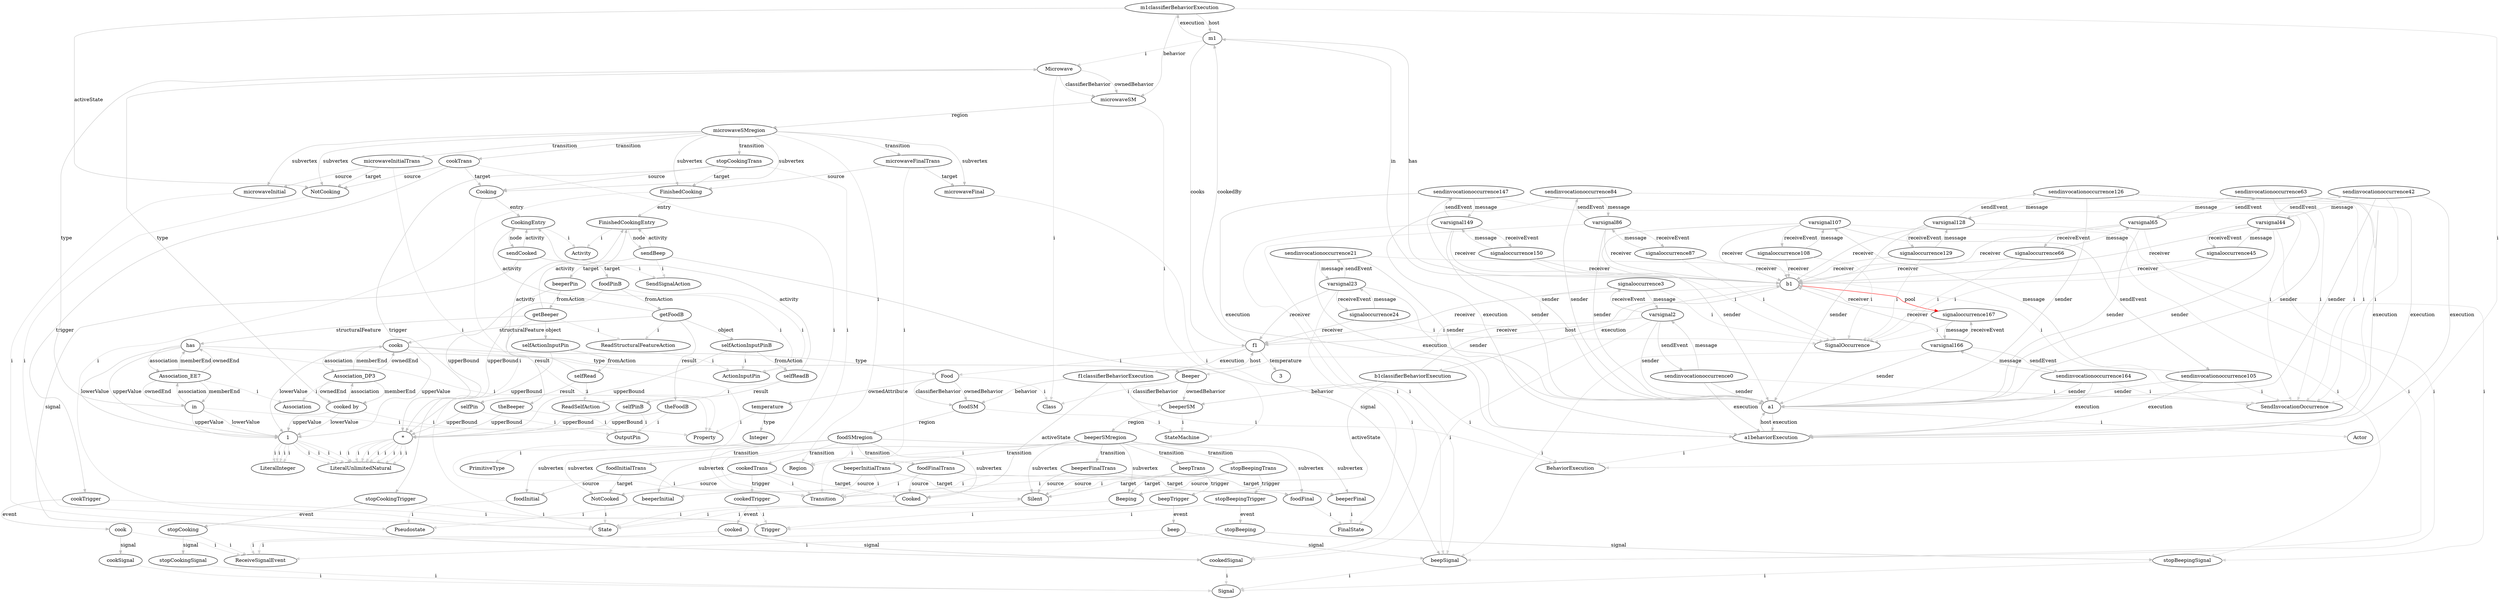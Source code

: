 digraph umlMetamodel {
	"Food" -> "Class" [label="i", color="lightgrey"]
	"Food" -> "foodSM" [label="classifierBehavior", color="grey"]
	"Food" -> "temperature" [label="ownedAttribute", color="grey"]
	"temperature" -> "Property" [label="i", color="lightgrey"]
	"temperature" -> "Integer" [label="type", color="grey"]
	"Integer" -> "PrimitiveType" [label="i", color="lightgrey"]
	"Food" -> "foodSM" [label="ownedBehavior", color="grey"]
	"foodSM" -> "StateMachine" [label="i", color="lightgrey"]
	"foodSM" -> "foodSMregion" [label="region", color="grey"]
	"foodSMregion" -> "Region" [label="i", color="lightgrey"]
	"foodSMregion" -> "foodInitial" [label="subvertex", color="grey"]
	"foodInitial" -> "Pseudostate" [label="i", color="lightgrey"]
	"foodSMregion" -> "foodFinal" [label="subvertex", color="grey"]
	"foodFinal" -> "FinalState" [label="i", color="lightgrey"]
	"foodSMregion" -> "NotCooked" [label="subvertex", color="grey"]
	"NotCooked" -> "State" [label="i", color="lightgrey"]
	"foodSMregion" -> "Cooked" [label="subvertex", color="grey"]
	"Cooked" -> "State" [label="i", color="lightgrey"]
	"foodSMregion" -> "foodInitialTrans" [label="transition", color="grey"]
	"foodInitialTrans" -> "Transition" [label="i", color="lightgrey"]
	"foodInitialTrans" -> "NotCooked" [label="target", color="grey"]
	"foodInitialTrans" -> "foodInitial" [label="source", color="grey"]
	"foodSMregion" -> "foodFinalTrans" [label="transition", color="grey"]
	"foodFinalTrans" -> "Transition" [label="i", color="lightgrey"]
	"foodFinalTrans" -> "foodFinal" [label="target", color="grey"]
	"foodFinalTrans" -> "Cooked" [label="source", color="grey"]
	"foodSMregion" -> "cookedTrans" [label="transition", color="grey"]
	"cookedTrans" -> "Transition" [label="i", color="lightgrey"]
	"cookedTrans" -> "Cooked" [label="target", color="grey"]
	"cookedTrans" -> "NotCooked" [label="source", color="grey"]
	"cookedTrans" -> "cookedTrigger" [label="trigger", color="grey"]
	"cookedTrigger" -> "Trigger" [label="i", color="lightgrey"]
	"cookedTrigger" -> "cooked" [label="event", color="grey"]
	"Microwave" -> "Class" [label="i", color="lightgrey"]
	"Microwave" -> "microwaveSM" [label="classifierBehavior", color="grey"]
	"Microwave" -> "microwaveSM" [label="ownedBehavior", color="grey"]
	"microwaveSM" -> "StateMachine" [label="i", color="lightgrey"]
	"microwaveSM" -> "microwaveSMregion" [label="region", color="grey"]
	"microwaveSMregion" -> "Region" [label="i", color="lightgrey"]
	"microwaveSMregion" -> "microwaveInitial" [label="subvertex", color="grey"]
	"microwaveInitial" -> "Pseudostate" [label="i", color="lightgrey"]
	"microwaveSMregion" -> "microwaveFinal" [label="subvertex", color="grey"]
	"microwaveFinal" -> "FinalState" [label="i", color="lightgrey"]
	"microwaveSMregion" -> "NotCooking" [label="subvertex", color="grey"]
	"NotCooking" -> "State" [label="i", color="lightgrey"]
	"microwaveSMregion" -> "Cooking" [label="subvertex", color="grey"]
	"Cooking" -> "State" [label="i", color="lightgrey"]
	"Cooking" -> "CookingEntry" [label="entry", color="grey"]
	"CookingEntry" -> "Activity" [label="i", color="lightgrey"]
	"CookingEntry" -> "sendCooked" [label="node", color="grey"]
	"sendCooked" -> "CookingEntry" [label="activity", color="grey"]
	"sendCooked" -> "SendSignalAction" [label="i", color="lightgrey"]
	"sendCooked" -> "cookedSignal" [label="signal", color="grey"]
	"sendCooked" -> "foodPinB" [label="target", color="grey"]
	"foodPinB" -> "ActionInputPin" [label="i", color="lightgrey"]
	"foodPinB" -> "*" [label="upperBound", color="grey"]
	"*" -> "LiteralUnlimitedNatural" [label="i", color="lightgrey"]
	"foodPinB" -> "getFoodB" [label="fromAction", color="grey"]
	"getFoodB" -> "CookingEntry" [label="activity", color="grey"]
	"getFoodB" -> "ReadStructuralFeatureAction" [label="i", color="lightgrey"]
	"getFoodB" -> "cooks" [label="structuralFeature", color="grey"]
	"getFoodB" -> "selfActionInputPinB" [label="object", color="grey"]
	"selfActionInputPinB" -> "ActionInputPin" [label="i", color="lightgrey"]
	"selfActionInputPinB" -> "*" [label="upperBound", color="grey"]
	"*" -> "LiteralUnlimitedNatural" [label="i", color="lightgrey"]
	"selfActionInputPinB" -> "selfReadB" [label="fromAction", color="grey"]
	"selfReadB" -> "CookingEntry" [label="activity", color="grey"]
	"selfReadB" -> "ReadSelfAction" [label="i", color="lightgrey"]
	"selfReadB" -> "selfPinB" [label="result", color="grey"]
	"selfPinB" -> "OutputPin" [label="i", color="lightgrey"]
	"selfPinB" -> "*" [label="upperBound", color="grey"]
	"*" -> "LiteralUnlimitedNatural" [label="i", color="lightgrey"]
	"getFoodB" -> "theFoodB" [label="result", color="grey"]
	"theFoodB" -> "OutputPin" [label="i", color="lightgrey"]
	"theFoodB" -> "*" [label="upperBound", color="grey"]
	"*" -> "LiteralUnlimitedNatural" [label="i", color="lightgrey"]
	"microwaveSMregion" -> "FinishedCooking" [label="subvertex", color="grey"]
	"FinishedCooking" -> "State" [label="i", color="lightgrey"]
	"FinishedCooking" -> "FinishedCookingEntry" [label="entry", color="grey"]
	"FinishedCookingEntry" -> "Activity" [label="i", color="lightgrey"]
	"FinishedCookingEntry" -> "sendBeep" [label="node", color="grey"]
	"sendBeep" -> "FinishedCookingEntry" [label="activity", color="grey"]
	"sendBeep" -> "SendSignalAction" [label="i", color="lightgrey"]
	"sendBeep" -> "beepSignal" [label="signal", color="grey"]
	"sendBeep" -> "beeperPin" [label="target", color="grey"]
	"beeperPin" -> "ActionInputPin" [label="i", color="lightgrey"]
	"beeperPin" -> "*" [label="upperBound", color="grey"]
	"*" -> "LiteralUnlimitedNatural" [label="i", color="lightgrey"]
	"beeperPin" -> "getBeeper" [label="fromAction", color="grey"]
	"getBeeper" -> "FinishedCookingEntry" [label="activity", color="grey"]
	"getBeeper" -> "ReadStructuralFeatureAction" [label="i", color="lightgrey"]
	"getBeeper" -> "has" [label="structuralFeature", color="grey"]
	"getBeeper" -> "selfActionInputPin" [label="object", color="grey"]
	"selfActionInputPin" -> "ActionInputPin" [label="i", color="lightgrey"]
	"selfActionInputPin" -> "*" [label="upperBound", color="grey"]
	"*" -> "LiteralUnlimitedNatural" [label="i", color="lightgrey"]
	"selfActionInputPin" -> "selfRead" [label="fromAction", color="grey"]
	"selfRead" -> "FinishedCookingEntry" [label="activity", color="grey"]
	"selfRead" -> "ReadSelfAction" [label="i", color="lightgrey"]
	"selfRead" -> "selfPin" [label="result", color="grey"]
	"selfPin" -> "OutputPin" [label="i", color="lightgrey"]
	"selfPin" -> "*" [label="upperBound", color="grey"]
	"*" -> "LiteralUnlimitedNatural" [label="i", color="lightgrey"]
	"getBeeper" -> "theBeeper" [label="result", color="grey"]
	"theBeeper" -> "OutputPin" [label="i", color="lightgrey"]
	"theBeeper" -> "*" [label="upperBound", color="grey"]
	"*" -> "LiteralUnlimitedNatural" [label="i", color="lightgrey"]
	"microwaveSMregion" -> "microwaveInitialTrans" [label="transition", color="grey"]
	"microwaveInitialTrans" -> "Transition" [label="i", color="lightgrey"]
	"microwaveInitialTrans" -> "NotCooking" [label="target", color="grey"]
	"microwaveInitialTrans" -> "microwaveInitial" [label="source", color="grey"]
	"microwaveSMregion" -> "microwaveFinalTrans" [label="transition", color="grey"]
	"microwaveFinalTrans" -> "Transition" [label="i", color="lightgrey"]
	"microwaveFinalTrans" -> "microwaveFinal" [label="target", color="grey"]
	"microwaveFinalTrans" -> "FinishedCooking" [label="source", color="grey"]
	"microwaveSMregion" -> "cookTrans" [label="transition", color="grey"]
	"cookTrans" -> "Transition" [label="i", color="lightgrey"]
	"cookTrans" -> "Cooking" [label="target", color="grey"]
	"cookTrans" -> "NotCooking" [label="source", color="grey"]
	"cookTrans" -> "cookTrigger" [label="trigger", color="grey"]
	"cookTrigger" -> "Trigger" [label="i", color="lightgrey"]
	"cookTrigger" -> "cook" [label="event", color="grey"]
	"microwaveSMregion" -> "stopCookingTrans" [label="transition", color="grey"]
	"stopCookingTrans" -> "Transition" [label="i", color="lightgrey"]
	"stopCookingTrans" -> "FinishedCooking" [label="target", color="grey"]
	"stopCookingTrans" -> "Cooking" [label="source", color="grey"]
	"stopCookingTrans" -> "stopCookingTrigger" [label="trigger", color="grey"]
	"stopCookingTrigger" -> "Trigger" [label="i", color="lightgrey"]
	"stopCookingTrigger" -> "stopCooking" [label="event", color="grey"]
	"Beeper" -> "Class" [label="i", color="lightgrey"]
	"Beeper" -> "beeperSM" [label="classifierBehavior", color="grey"]
	"Beeper" -> "beeperSM" [label="ownedBehavior", color="grey"]
	"beeperSM" -> "StateMachine" [label="i", color="lightgrey"]
	"beeperSM" -> "beeperSMregion" [label="region", color="grey"]
	"beeperSMregion" -> "Region" [label="i", color="lightgrey"]
	"beeperSMregion" -> "beeperInitial" [label="subvertex", color="grey"]
	"beeperInitial" -> "Pseudostate" [label="i", color="lightgrey"]
	"beeperSMregion" -> "beeperFinal" [label="subvertex", color="grey"]
	"beeperFinal" -> "FinalState" [label="i", color="lightgrey"]
	"beeperSMregion" -> "Silent" [label="subvertex", color="grey"]
	"Silent" -> "State" [label="i", color="lightgrey"]
	"beeperSMregion" -> "Beeping" [label="subvertex", color="grey"]
	"Beeping" -> "State" [label="i", color="lightgrey"]
	"beeperSMregion" -> "beeperInitialTrans" [label="transition", color="grey"]
	"beeperInitialTrans" -> "Transition" [label="i", color="lightgrey"]
	"beeperInitialTrans" -> "Silent" [label="target", color="grey"]
	"beeperInitialTrans" -> "beeperInitial" [label="source", color="grey"]
	"beeperSMregion" -> "beeperFinalTrans" [label="transition", color="grey"]
	"beeperFinalTrans" -> "Transition" [label="i", color="lightgrey"]
	"beeperFinalTrans" -> "beeperFinal" [label="target", color="grey"]
	"beeperFinalTrans" -> "Silent" [label="source", color="grey"]
	"beeperSMregion" -> "beepTrans" [label="transition", color="grey"]
	"beepTrans" -> "Transition" [label="i", color="lightgrey"]
	"beepTrans" -> "Beeping" [label="target", color="grey"]
	"beepTrans" -> "Silent" [label="source", color="grey"]
	"beepTrans" -> "beepTrigger" [label="trigger", color="grey"]
	"beepTrigger" -> "Trigger" [label="i", color="lightgrey"]
	"beepTrigger" -> "beep" [label="event", color="grey"]
	"beeperSMregion" -> "stopBeepingTrans" [label="transition", color="grey"]
	"stopBeepingTrans" -> "Transition" [label="i", color="lightgrey"]
	"stopBeepingTrans" -> "Silent" [label="target", color="grey"]
	"stopBeepingTrans" -> "Beeping" [label="source", color="grey"]
	"stopBeepingTrans" -> "stopBeepingTrigger" [label="trigger", color="grey"]
	"stopBeepingTrigger" -> "Trigger" [label="i", color="lightgrey"]
	"stopBeepingTrigger" -> "stopBeeping" [label="event", color="grey"]
	"cooked" -> "ReceiveSignalEvent" [label="i", color="lightgrey"]
	"cooked" -> "cookedSignal" [label="signal", color="grey"]
	"cookedSignal" -> "Signal" [label="i", color="lightgrey"]
	"stopCooking" -> "ReceiveSignalEvent" [label="i", color="lightgrey"]
	"stopCooking" -> "stopCookingSignal" [label="signal", color="grey"]
	"stopCookingSignal" -> "Signal" [label="i", color="lightgrey"]
	"cook" -> "ReceiveSignalEvent" [label="i", color="lightgrey"]
	"cook" -> "cookSignal" [label="signal", color="grey"]
	"cookSignal" -> "Signal" [label="i", color="lightgrey"]
	"stopBeeping" -> "ReceiveSignalEvent" [label="i", color="lightgrey"]
	"stopBeeping" -> "stopBeepingSignal" [label="signal", color="grey"]
	"stopBeepingSignal" -> "Signal" [label="i", color="lightgrey"]
	"beep" -> "ReceiveSignalEvent" [label="i", color="lightgrey"]
	"beep" -> "beepSignal" [label="signal", color="grey"]
	"beepSignal" -> "Signal" [label="i", color="lightgrey"]
	"Association_DP3" -> "Association" [label="i", color="lightgrey"]
	"Association_DP3" -> "cooks" [label="memberEnd", color="grey"]
	"Association_DP3" -> "cooked by" [label="memberEnd", color="grey"]
	"Association_DP3" -> "cooks" [label="ownedEnd", color="grey"]
	"cooks" -> "Property" [label="i", color="lightgrey"]
	"cooks" -> "Food" [label="type", color="grey"]
	"cooks" -> "Association_DP3" [label="association", color="grey"]
	"cooks" -> "1" [label="upperValue", color="grey"]
	"1" -> "LiteralUnlimitedNatural" [label="i", color="lightgrey"]
	"cooks" -> "1" [label="lowerValue", color="grey"]
	"1" -> "LiteralInteger" [label="i", color="lightgrey"]
	"Association_DP3" -> "cooked by" [label="ownedEnd", color="grey"]
	"cooked by" -> "Property" [label="i", color="lightgrey"]
	"cooked by" -> "Microwave" [label="type", color="grey"]
	"cooked by" -> "Association_DP3" [label="association", color="grey"]
	"cooked by" -> "1" [label="upperValue", color="grey"]
	"1" -> "LiteralUnlimitedNatural" [label="i", color="lightgrey"]
	"cooked by" -> "1" [label="lowerValue", color="grey"]
	"1" -> "LiteralInteger" [label="i", color="lightgrey"]
	"Association_EE7" -> "Association" [label="i", color="lightgrey"]
	"Association_EE7" -> "has" [label="memberEnd", color="grey"]
	"Association_EE7" -> "in" [label="memberEnd", color="grey"]
	"Association_EE7" -> "has" [label="ownedEnd", color="grey"]
	"has" -> "Property" [label="i", color="lightgrey"]
	"has" -> "Beeper" [label="type", color="grey"]
	"has" -> "Association_EE7" [label="association", color="grey"]
	"has" -> "1" [label="upperValue", color="grey"]
	"1" -> "LiteralUnlimitedNatural" [label="i", color="lightgrey"]
	"has" -> "1" [label="lowerValue", color="grey"]
	"1" -> "LiteralInteger" [label="i", color="lightgrey"]
	"Association_EE7" -> "in" [label="ownedEnd", color="grey"]
	"in" -> "Property" [label="i", color="lightgrey"]
	"in" -> "Microwave" [label="type", color="grey"]
	"in" -> "Association_EE7" [label="association", color="grey"]
	"in" -> "1" [label="upperValue", color="grey"]
	"1" -> "LiteralUnlimitedNatural" [label="i", color="lightgrey"]
	"in" -> "1" [label="lowerValue", color="grey"]
	"1" -> "LiteralInteger" [label="i", color="lightgrey"]
	"m1" -> "Microwave" [label="i", color="lightgrey"]
	"m1classifierBehaviorExecution" -> "BehaviorExecution" [label="i", color="lightgrey"]
	"m1" -> "m1classifierBehaviorExecution" [label="execution", color="grey"]
	"m1classifierBehaviorExecution" -> "m1" [label="host", color="grey"]
	"m1classifierBehaviorExecution" -> "microwaveSM" [label="behavior", color="grey"]
	"m1classifierBehaviorExecution" -> "NotCooking" [label="activeState", color="grey"]
	"f1" -> "Food" [label="i", color="lightgrey"]
	"f1classifierBehaviorExecution" -> "BehaviorExecution" [label="i", color="lightgrey"]
	"f1" -> "f1classifierBehaviorExecution" [label="execution", color="grey"]
	"f1classifierBehaviorExecution" -> "f1" [label="host", color="grey"]
	"f1classifierBehaviorExecution" -> "foodSM" [label="behavior", color="grey"]
	"f1" -> "3" [label="temperature", color="grey"]
	"b1" -> "Beeper" [label="i", color="lightgrey"]
	"b1classifierBehaviorExecution" -> "BehaviorExecution" [label="i", color="lightgrey"]
	"b1" -> "b1classifierBehaviorExecution" [label="execution", color="grey"]
	"b1classifierBehaviorExecution" -> "b1" [label="host", color="grey"]
	"b1classifierBehaviorExecution" -> "beeperSM" [label="behavior", color="grey"]
	"m1" -> "f1" [label="cooks", color="grey"]
	"f1" -> "m1" [label="cookedBy", color="grey"]
	"m1" -> "b1" [label="has", color="grey"]
	"b1" -> "m1" [label="in", color="grey"]
	"a1" -> "Actor" [label="i", color="lightgrey"]
	"a1behaviorExecution" -> "BehaviorExecution" [label="i", color="lightgrey"]
	"a1" -> "a1behaviorExecution" [label="execution", color="grey"]
	"a1behaviorExecution" -> "a1" [label="host", color="grey"]
	"sendinvocationoccurrence0" -> "a1behaviorExecution" [label="execution", color="grey"]
	"sendinvocationoccurrence0" -> "a1" [label="sender", color="grey"]
	"varsignal2" -> "f1" [label="receiver", color="grey"]
	"varsignal2" -> "signaloccurrence3" [label="receiveEvent", color="grey"]
	"sendinvocationoccurrence0" -> "SendInvocationOccurrence" [label="i", color="lightgrey"]
	"varsignal2" -> "cookedSignal" [label="i", color="lightgrey"]
	"sendinvocationoccurrence0" -> "varsignal2" [label="message", color="grey"]
	"signaloccurrence3" -> "f1" [label="receiver", color="grey"]
	"varsignal2" -> "sendinvocationoccurrence0" [label="sendEvent", color="grey"]
	"signaloccurrence3" -> "varsignal2" [label="message", color="grey"]
	"varsignal2" -> "a1" [label="sender", color="grey"]
	"signaloccurrence3" -> "SignalOccurrence" [label="i", color="lightgrey"]
	"f1classifierBehaviorExecution" -> "Cooked" [label="activeState", color="grey"]
	"sendinvocationoccurrence21" -> "a1behaviorExecution" [label="execution", color="grey"]
	"sendinvocationoccurrence21" -> "a1" [label="sender", color="grey"]
	"varsignal23" -> "f1" [label="receiver", color="grey"]
	"varsignal23" -> "signaloccurrence24" [label="receiveEvent", color="grey"]
	"sendinvocationoccurrence21" -> "SendInvocationOccurrence" [label="i", color="lightgrey"]
	"varsignal23" -> "cookedSignal" [label="i", color="lightgrey"]
	"sendinvocationoccurrence21" -> "varsignal23" [label="message", color="grey"]
	"signaloccurrence24" -> "f1" [label="receiver", color="grey"]
	"varsignal23" -> "sendinvocationoccurrence21" [label="sendEvent", color="grey"]
	"signaloccurrence24" -> "varsignal23" [label="message", color="grey"]
	"varsignal23" -> "a1" [label="sender", color="grey"]
	"signaloccurrence24" -> "SignalOccurrence" [label="i", color="lightgrey"]
	"sendinvocationoccurrence42" -> "a1behaviorExecution" [label="execution", color="grey"]
	"sendinvocationoccurrence42" -> "a1" [label="sender", color="grey"]
	"varsignal44" -> "b1" [label="receiver", color="grey"]
	"varsignal44" -> "signaloccurrence45" [label="receiveEvent", color="grey"]
	"sendinvocationoccurrence42" -> "SendInvocationOccurrence" [label="i", color="lightgrey"]
	"varsignal44" -> "beepSignal" [label="i", color="lightgrey"]
	"sendinvocationoccurrence42" -> "varsignal44" [label="message", color="grey"]
	"signaloccurrence45" -> "b1" [label="receiver", color="grey"]
	"varsignal44" -> "sendinvocationoccurrence42" [label="sendEvent", color="grey"]
	"signaloccurrence45" -> "varsignal44" [label="message", color="grey"]
	"varsignal44" -> "a1" [label="sender", color="grey"]
	"signaloccurrence45" -> "SignalOccurrence" [label="i", color="lightgrey"]
	"sendinvocationoccurrence63" -> "a1behaviorExecution" [label="execution", color="grey"]
	"sendinvocationoccurrence63" -> "a1" [label="sender", color="grey"]
	"varsignal65" -> "b1" [label="receiver", color="grey"]
	"varsignal65" -> "signaloccurrence66" [label="receiveEvent", color="grey"]
	"sendinvocationoccurrence63" -> "SendInvocationOccurrence" [label="i", color="lightgrey"]
	"varsignal65" -> "beepSignal" [label="i", color="lightgrey"]
	"sendinvocationoccurrence63" -> "varsignal65" [label="message", color="grey"]
	"signaloccurrence66" -> "b1" [label="receiver", color="grey"]
	"varsignal65" -> "sendinvocationoccurrence63" [label="sendEvent", color="grey"]
	"signaloccurrence66" -> "varsignal65" [label="message", color="grey"]
	"varsignal65" -> "a1" [label="sender", color="grey"]
	"signaloccurrence66" -> "SignalOccurrence" [label="i", color="lightgrey"]
	"sendinvocationoccurrence84" -> "a1behaviorExecution" [label="execution", color="grey"]
	"sendinvocationoccurrence84" -> "a1" [label="sender", color="grey"]
	"varsignal86" -> "b1" [label="receiver", color="grey"]
	"varsignal86" -> "signaloccurrence87" [label="receiveEvent", color="grey"]
	"sendinvocationoccurrence84" -> "SendInvocationOccurrence" [label="i", color="lightgrey"]
	"varsignal86" -> "beepSignal" [label="i", color="lightgrey"]
	"sendinvocationoccurrence84" -> "varsignal86" [label="message", color="grey"]
	"signaloccurrence87" -> "b1" [label="receiver", color="grey"]
	"varsignal86" -> "sendinvocationoccurrence84" [label="sendEvent", color="grey"]
	"signaloccurrence87" -> "varsignal86" [label="message", color="grey"]
	"varsignal86" -> "a1" [label="sender", color="grey"]
	"signaloccurrence87" -> "SignalOccurrence" [label="i", color="lightgrey"]
	"sendinvocationoccurrence105" -> "a1behaviorExecution" [label="execution", color="grey"]
	"sendinvocationoccurrence105" -> "a1" [label="sender", color="grey"]
	"varsignal107" -> "b1" [label="receiver", color="grey"]
	"varsignal107" -> "signaloccurrence108" [label="receiveEvent", color="grey"]
	"sendinvocationoccurrence105" -> "SendInvocationOccurrence" [label="i", color="lightgrey"]
	"varsignal107" -> "stopBeepingSignal" [label="i", color="lightgrey"]
	"sendinvocationoccurrence105" -> "varsignal107" [label="message", color="grey"]
	"signaloccurrence108" -> "b1" [label="receiver", color="grey"]
	"varsignal107" -> "sendinvocationoccurrence105" [label="sendEvent", color="grey"]
	"signaloccurrence108" -> "varsignal107" [label="message", color="grey"]
	"varsignal107" -> "a1" [label="sender", color="grey"]
	"signaloccurrence108" -> "SignalOccurrence" [label="i", color="lightgrey"]
	"sendinvocationoccurrence126" -> "a1behaviorExecution" [label="execution", color="grey"]
	"sendinvocationoccurrence126" -> "a1" [label="sender", color="grey"]
	"varsignal128" -> "b1" [label="receiver", color="grey"]
	"varsignal128" -> "signaloccurrence129" [label="receiveEvent", color="grey"]
	"sendinvocationoccurrence126" -> "SendInvocationOccurrence" [label="i", color="lightgrey"]
	"varsignal128" -> "stopBeepingSignal" [label="i", color="lightgrey"]
	"sendinvocationoccurrence126" -> "varsignal128" [label="message", color="grey"]
	"signaloccurrence129" -> "b1" [label="receiver", color="grey"]
	"varsignal128" -> "sendinvocationoccurrence126" [label="sendEvent", color="grey"]
	"signaloccurrence129" -> "varsignal128" [label="message", color="grey"]
	"varsignal128" -> "a1" [label="sender", color="grey"]
	"signaloccurrence129" -> "SignalOccurrence" [label="i", color="lightgrey"]
	"sendinvocationoccurrence147" -> "a1behaviorExecution" [label="execution", color="grey"]
	"sendinvocationoccurrence147" -> "a1" [label="sender", color="grey"]
	"varsignal149" -> "b1" [label="receiver", color="grey"]
	"varsignal149" -> "signaloccurrence150" [label="receiveEvent", color="grey"]
	"sendinvocationoccurrence147" -> "SendInvocationOccurrence" [label="i", color="lightgrey"]
	"varsignal149" -> "beepSignal" [label="i", color="lightgrey"]
	"sendinvocationoccurrence147" -> "varsignal149" [label="message", color="grey"]
	"signaloccurrence150" -> "b1" [label="receiver", color="grey"]
	"varsignal149" -> "sendinvocationoccurrence147" [label="sendEvent", color="grey"]
	"signaloccurrence150" -> "varsignal149" [label="message", color="grey"]
	"varsignal149" -> "a1" [label="sender", color="grey"]
	"signaloccurrence150" -> "SignalOccurrence" [label="i", color="lightgrey"]
	"sendinvocationoccurrence164" -> "a1behaviorExecution" [label="execution", color="grey"]
	"sendinvocationoccurrence164" -> "a1" [label="sender", color="grey"]
	"varsignal166" -> "b1" [label="receiver", color="grey"]
	"varsignal166" -> "signaloccurrence167" [label="receiveEvent", color="grey"]
	"sendinvocationoccurrence164" -> "SendInvocationOccurrence" [label="i", color="lightgrey"]
	"varsignal166" -> "beepSignal" [label="i", color="lightgrey"]
	"sendinvocationoccurrence164" -> "varsignal166" [label="message", color="grey"]
	"signaloccurrence167" -> "b1" [label="receiver", color="grey"]
	"varsignal166" -> "sendinvocationoccurrence164" [label="sendEvent", color="grey"]
	"signaloccurrence167" -> "varsignal166" [label="message", color="grey"]
	"varsignal166" -> "a1" [label="sender", color="grey"]
	"signaloccurrence167" -> "SignalOccurrence" [label="i", color="lightgrey"]
	"b1classifierBehaviorExecution" -> "Beeping" [label="activeState", color="grey"]
	"b1" -> "signaloccurrence167" [label="pool", color="red"]
}
